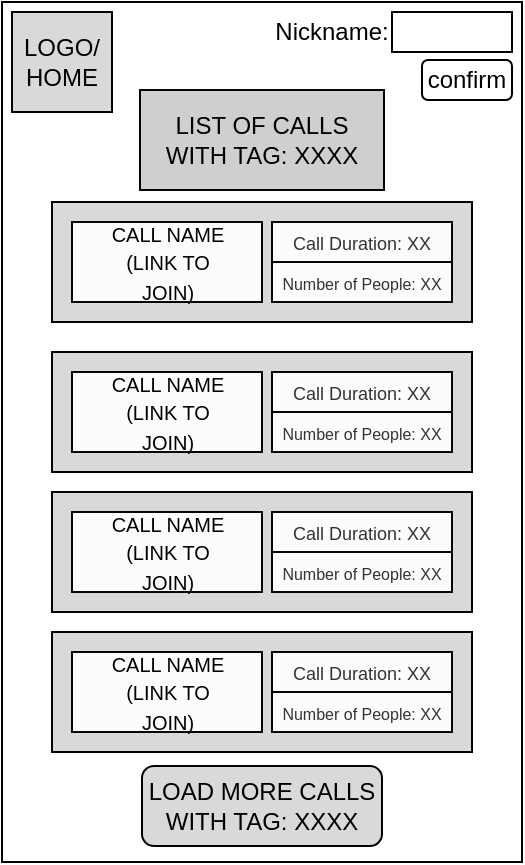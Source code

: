<mxfile version="14.4.4" type="device"><diagram id="n1CHJD97Sme3CwbWlo6q" name="Page-1"><mxGraphModel dx="631" dy="940" grid="1" gridSize="10" guides="1" tooltips="1" connect="1" arrows="1" fold="1" page="1" pageScale="1" pageWidth="850" pageHeight="1100" math="0" shadow="0"><root><mxCell id="0"/><mxCell id="1" parent="0"/><mxCell id="xjD_RrhEnUtR0NeNRbae-1" value="" style="rounded=0;whiteSpace=wrap;html=1;" parent="1" vertex="1"><mxGeometry x="295" y="335" width="260" height="430" as="geometry"/></mxCell><mxCell id="xjD_RrhEnUtR0NeNRbae-4" value="" style="rounded=0;whiteSpace=wrap;html=1;fillColor=#D9D9D9;" parent="1" vertex="1"><mxGeometry x="320" y="435" width="210" height="60" as="geometry"/></mxCell><mxCell id="xjD_RrhEnUtR0NeNRbae-5" value="" style="rounded=0;whiteSpace=wrap;html=1;fontColor=#333333;fillColor=#FCFCFC;strokeColor=#050505;" parent="1" vertex="1"><mxGeometry x="330" y="445" width="95" height="40" as="geometry"/></mxCell><mxCell id="xjD_RrhEnUtR0NeNRbae-6" value="&lt;font style=&quot;font-size: 10px&quot;&gt;CALL NAME (LINK TO JOIN)&lt;/font&gt;" style="text;html=1;strokeColor=none;fillColor=none;align=center;verticalAlign=middle;whiteSpace=wrap;rounded=0;" parent="1" vertex="1"><mxGeometry x="342.5" y="455" width="70" height="20" as="geometry"/></mxCell><mxCell id="xjD_RrhEnUtR0NeNRbae-7" value="&lt;font style=&quot;font-size: 9px&quot;&gt;Call Duration: XX&lt;br&gt;&lt;/font&gt;" style="rounded=0;whiteSpace=wrap;html=1;fontColor=#333333;fillColor=#FCFCFC;strokeColor=#050505;" parent="1" vertex="1"><mxGeometry x="430" y="445" width="90" height="20" as="geometry"/></mxCell><mxCell id="xjD_RrhEnUtR0NeNRbae-8" value="&lt;font style=&quot;font-size: 8px&quot;&gt;&lt;font style=&quot;font-size: 8px&quot;&gt;Number of People: XX&lt;/font&gt;&lt;br&gt;&lt;/font&gt;" style="rounded=0;whiteSpace=wrap;html=1;fontColor=#333333;fillColor=#FCFCFC;strokeColor=#050505;" parent="1" vertex="1"><mxGeometry x="430" y="465" width="90" height="20" as="geometry"/></mxCell><mxCell id="xjD_RrhEnUtR0NeNRbae-9" value="LOAD MORE CALLS WITH TAG: XXXX" style="rounded=1;whiteSpace=wrap;html=1;fillColor=#D9D9D9;" parent="1" vertex="1"><mxGeometry x="365" y="717" width="120" height="40" as="geometry"/></mxCell><mxCell id="xjD_RrhEnUtR0NeNRbae-25" value="" style="rounded=0;whiteSpace=wrap;html=1;fillColor=#D9D9D9;" parent="1" vertex="1"><mxGeometry x="320" y="510" width="210" height="60" as="geometry"/></mxCell><mxCell id="xjD_RrhEnUtR0NeNRbae-26" value="" style="rounded=0;whiteSpace=wrap;html=1;fontColor=#333333;fillColor=#FCFCFC;strokeColor=#050505;" parent="1" vertex="1"><mxGeometry x="330" y="520" width="95" height="40" as="geometry"/></mxCell><mxCell id="xjD_RrhEnUtR0NeNRbae-27" value="&lt;font style=&quot;font-size: 10px&quot;&gt;CALL NAME (LINK TO JOIN)&lt;/font&gt;" style="text;html=1;strokeColor=none;fillColor=none;align=center;verticalAlign=middle;whiteSpace=wrap;rounded=0;" parent="1" vertex="1"><mxGeometry x="342.5" y="530" width="70" height="20" as="geometry"/></mxCell><mxCell id="xjD_RrhEnUtR0NeNRbae-28" value="&lt;font style=&quot;font-size: 9px&quot;&gt;Call Duration: XX&lt;br&gt;&lt;/font&gt;" style="rounded=0;whiteSpace=wrap;html=1;fontColor=#333333;fillColor=#FCFCFC;strokeColor=#050505;" parent="1" vertex="1"><mxGeometry x="430" y="520" width="90" height="20" as="geometry"/></mxCell><mxCell id="xjD_RrhEnUtR0NeNRbae-29" value="&lt;font style=&quot;font-size: 8px&quot;&gt;&lt;font style=&quot;font-size: 8px&quot;&gt;Number of People: XX&lt;/font&gt;&lt;br&gt;&lt;/font&gt;" style="rounded=0;whiteSpace=wrap;html=1;fontColor=#333333;fillColor=#FCFCFC;strokeColor=#050505;" parent="1" vertex="1"><mxGeometry x="430" y="540" width="90" height="20" as="geometry"/></mxCell><mxCell id="xjD_RrhEnUtR0NeNRbae-30" value="" style="rounded=0;whiteSpace=wrap;html=1;fillColor=#D9D9D9;" parent="1" vertex="1"><mxGeometry x="320" y="580" width="210" height="60" as="geometry"/></mxCell><mxCell id="xjD_RrhEnUtR0NeNRbae-31" value="" style="rounded=0;whiteSpace=wrap;html=1;fontColor=#333333;fillColor=#FCFCFC;strokeColor=#050505;" parent="1" vertex="1"><mxGeometry x="330" y="590" width="95" height="40" as="geometry"/></mxCell><mxCell id="xjD_RrhEnUtR0NeNRbae-32" value="&lt;font style=&quot;font-size: 10px&quot;&gt;CALL NAME (LINK TO JOIN)&lt;/font&gt;" style="text;html=1;strokeColor=none;fillColor=none;align=center;verticalAlign=middle;whiteSpace=wrap;rounded=0;" parent="1" vertex="1"><mxGeometry x="342.5" y="600" width="70" height="20" as="geometry"/></mxCell><mxCell id="xjD_RrhEnUtR0NeNRbae-33" value="&lt;font style=&quot;font-size: 9px&quot;&gt;Call Duration: XX&lt;br&gt;&lt;/font&gt;" style="rounded=0;whiteSpace=wrap;html=1;fontColor=#333333;fillColor=#FCFCFC;strokeColor=#050505;" parent="1" vertex="1"><mxGeometry x="430" y="590" width="90" height="20" as="geometry"/></mxCell><mxCell id="xjD_RrhEnUtR0NeNRbae-34" value="&lt;font style=&quot;font-size: 8px&quot;&gt;&lt;font style=&quot;font-size: 8px&quot;&gt;Number of People: XX&lt;/font&gt;&lt;br&gt;&lt;/font&gt;" style="rounded=0;whiteSpace=wrap;html=1;fontColor=#333333;fillColor=#FCFCFC;strokeColor=#050505;" parent="1" vertex="1"><mxGeometry x="430" y="610" width="90" height="20" as="geometry"/></mxCell><mxCell id="xjD_RrhEnUtR0NeNRbae-35" value="" style="rounded=0;whiteSpace=wrap;html=1;fillColor=#D9D9D9;" parent="1" vertex="1"><mxGeometry x="320" y="650" width="210" height="60" as="geometry"/></mxCell><mxCell id="xjD_RrhEnUtR0NeNRbae-36" value="" style="rounded=0;whiteSpace=wrap;html=1;fontColor=#333333;fillColor=#FCFCFC;strokeColor=#050505;" parent="1" vertex="1"><mxGeometry x="330" y="660" width="95" height="40" as="geometry"/></mxCell><mxCell id="xjD_RrhEnUtR0NeNRbae-37" value="&lt;font style=&quot;font-size: 10px&quot;&gt;CALL NAME (LINK TO JOIN)&lt;/font&gt;" style="text;html=1;strokeColor=none;fillColor=none;align=center;verticalAlign=middle;whiteSpace=wrap;rounded=0;" parent="1" vertex="1"><mxGeometry x="342.5" y="670" width="70" height="20" as="geometry"/></mxCell><mxCell id="xjD_RrhEnUtR0NeNRbae-38" value="&lt;font style=&quot;font-size: 9px&quot;&gt;Call Duration: XX&lt;br&gt;&lt;/font&gt;" style="rounded=0;whiteSpace=wrap;html=1;fontColor=#333333;fillColor=#FCFCFC;strokeColor=#050505;" parent="1" vertex="1"><mxGeometry x="430" y="660" width="90" height="20" as="geometry"/></mxCell><mxCell id="xjD_RrhEnUtR0NeNRbae-39" value="&lt;font style=&quot;font-size: 8px&quot;&gt;&lt;font style=&quot;font-size: 8px&quot;&gt;Number of People: XX&lt;/font&gt;&lt;br&gt;&lt;/font&gt;" style="rounded=0;whiteSpace=wrap;html=1;fontColor=#333333;fillColor=#FCFCFC;strokeColor=#050505;" parent="1" vertex="1"><mxGeometry x="430" y="680" width="90" height="20" as="geometry"/></mxCell><mxCell id="xjD_RrhEnUtR0NeNRbae-42" value="&lt;div&gt;LOGO/&lt;/div&gt;&lt;div&gt;HOME&lt;/div&gt;" style="rounded=0;whiteSpace=wrap;html=1;fillColor=#D9D9D9;" parent="1" vertex="1"><mxGeometry x="300" y="340" width="50" height="50" as="geometry"/></mxCell><mxCell id="xjD_RrhEnUtR0NeNRbae-43" value="LIST OF CALLS WITH TAG: XXXX" style="rounded=0;whiteSpace=wrap;html=1;fillColor=#CFCFCF;" parent="1" vertex="1"><mxGeometry x="364" y="379" width="122" height="50" as="geometry"/></mxCell><mxCell id="LQIaQzCc4u1b4yz-DQBa-1" value="confirm" style="rounded=1;whiteSpace=wrap;html=1;" vertex="1" parent="1"><mxGeometry x="505" y="364" width="45" height="20" as="geometry"/></mxCell><mxCell id="LQIaQzCc4u1b4yz-DQBa-2" value="Nickname:" style="text;html=1;strokeColor=none;fillColor=none;align=center;verticalAlign=middle;whiteSpace=wrap;rounded=0;" vertex="1" parent="1"><mxGeometry x="440" y="340" width="40" height="20" as="geometry"/></mxCell><mxCell id="LQIaQzCc4u1b4yz-DQBa-3" value="" style="rounded=0;whiteSpace=wrap;html=1;" vertex="1" parent="1"><mxGeometry x="490" y="340" width="60" height="20" as="geometry"/></mxCell></root></mxGraphModel></diagram></mxfile>